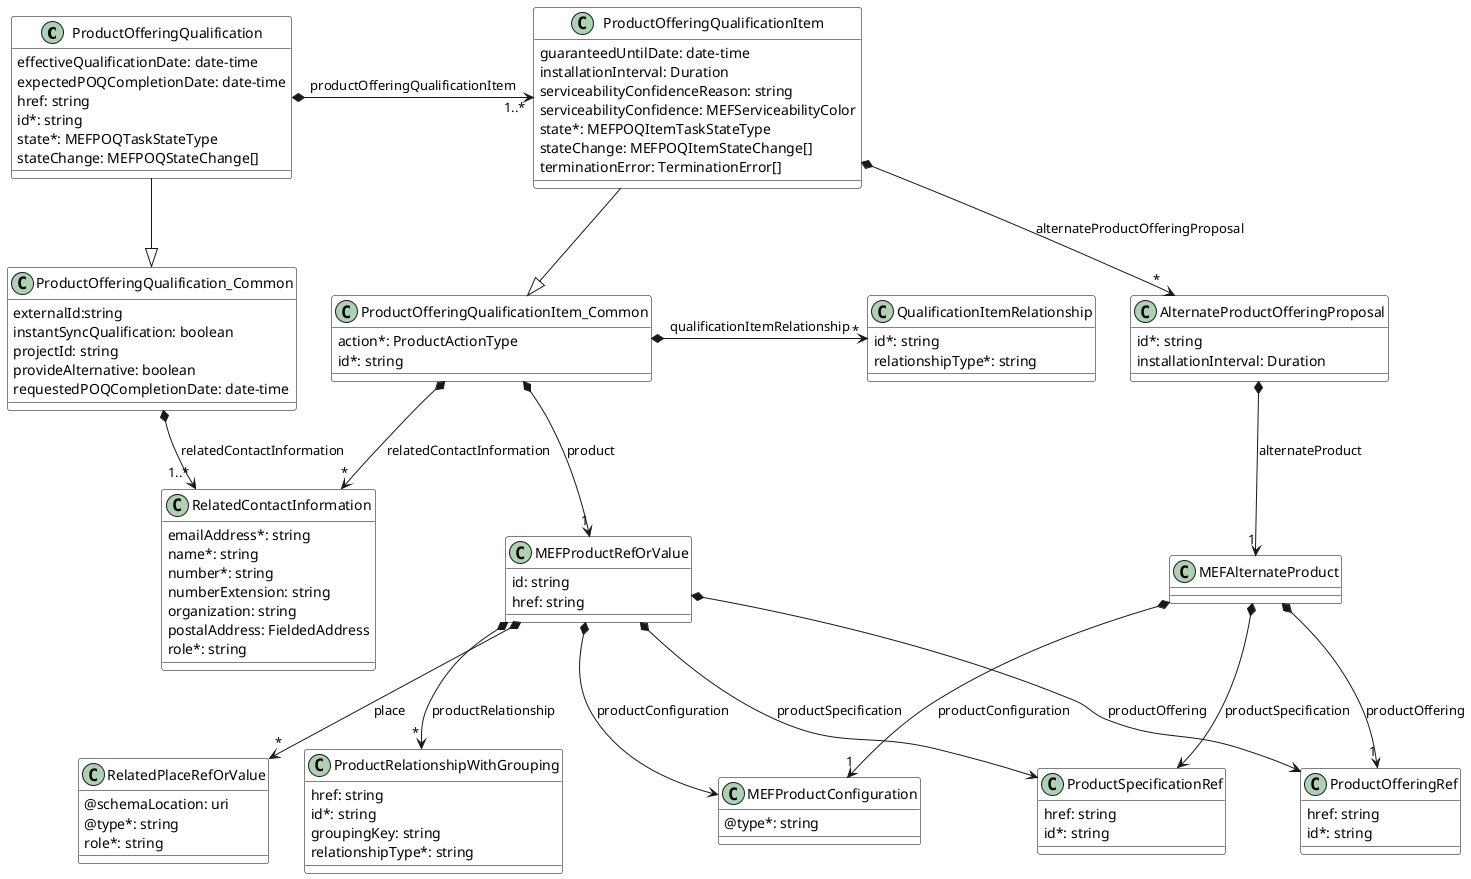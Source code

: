 @startuml
skinparam {
    ClassBackgroundColor White
    ClassBorderColor Black
}

class ProductOfferingQualification {

    effectiveQualificationDate: date-time 
    expectedPOQCompletionDate: date-time 
    href: string 
    id*: string 
    state*: MEFPOQTaskStateType
    stateChange: MEFPOQStateChange[]
}
ProductOfferingQualification --|> ProductOfferingQualification_Common

ProductOfferingQualification *->"1..*" ProductOfferingQualificationItem : productOfferingQualificationItem


class ProductOfferingQualificationItem {

    guaranteedUntilDate: date-time 
    installationInterval: Duration
    serviceabilityConfidenceReason: string 
    serviceabilityConfidence: MEFServiceabilityColor 
    state*: MEFPOQItemTaskStateType 
    stateChange: MEFPOQItemStateChange[]
    terminationError: TerminationError[]
}
ProductOfferingQualificationItem --|> ProductOfferingQualificationItem_Common

ProductOfferingQualificationItem *-->"*" AlternateProductOfferingProposal : alternateProductOfferingProposal

class AlternateProductOfferingProposal {
    id*: string 
    installationInterval: Duration
}

AlternateProductOfferingProposal *-->"1" MEFAlternateProduct : alternateProduct

class MEFProductConfiguration {

    @type*: string 
}



class MEFAlternateProduct {

}

MEFAlternateProduct *-->"1" MEFProductConfiguration : productConfiguration
MEFAlternateProduct *--> ProductSpecificationRef : productSpecification
MEFAlternateProduct *-->"1" ProductOfferingRef : productOffering


class MEFProductRefOrValue {

    id: string 
    href: string 
}

MEFProductRefOrValue *-->"*" RelatedPlaceRefOrValue : place
MEFProductRefOrValue *--> MEFProductConfiguration : productConfiguration
MEFProductRefOrValue *-->"*" ProductRelationshipWithGrouping : productRelationship
MEFProductRefOrValue *--> ProductSpecificationRef : productSpecification
MEFProductRefOrValue *--> ProductOfferingRef : productOffering


class ProductSpecificationRef {

    href: string 
    id*: string 
}


class ProductOfferingRef {

    href: string 
    id*: string 
}


class ProductOfferingQualificationItem_Common {

    action*: ProductActionType 
    id*: string 

}

ProductOfferingQualificationItem_Common *-->"1" MEFProductRefOrValue : product
ProductOfferingQualificationItem_Common *->"*" QualificationItemRelationship : qualificationItemRelationship
ProductOfferingQualificationItem_Common *-->"*" RelatedContactInformation : relatedContactInformation


class QualificationItemRelationship {

    id*: string 
    relationshipType*: string 
}

class ProductOfferingQualification_Common {

    externalId:string
    instantSyncQualification: boolean 
    projectId: string 
    provideAlternative: boolean 
    requestedPOQCompletionDate: date-time 

}

ProductOfferingQualification_Common *-->"1..*" RelatedContactInformation : relatedContactInformation

class ProductRelationshipWithGrouping {

    href: string 
    id*: string 
    groupingKey: string 
    relationshipType*: string 
}

class RelatedContactInformation {

    emailAddress*: string 
    name*: string 
    number*: string 
    numberExtension: string 
    organization: string
    postalAddress: FieldedAddress
    role*: string 
}
class RelatedPlaceRefOrValue {

    @schemaLocation: uri 
    @type*: string 
    role*: string 
}


@enduml
